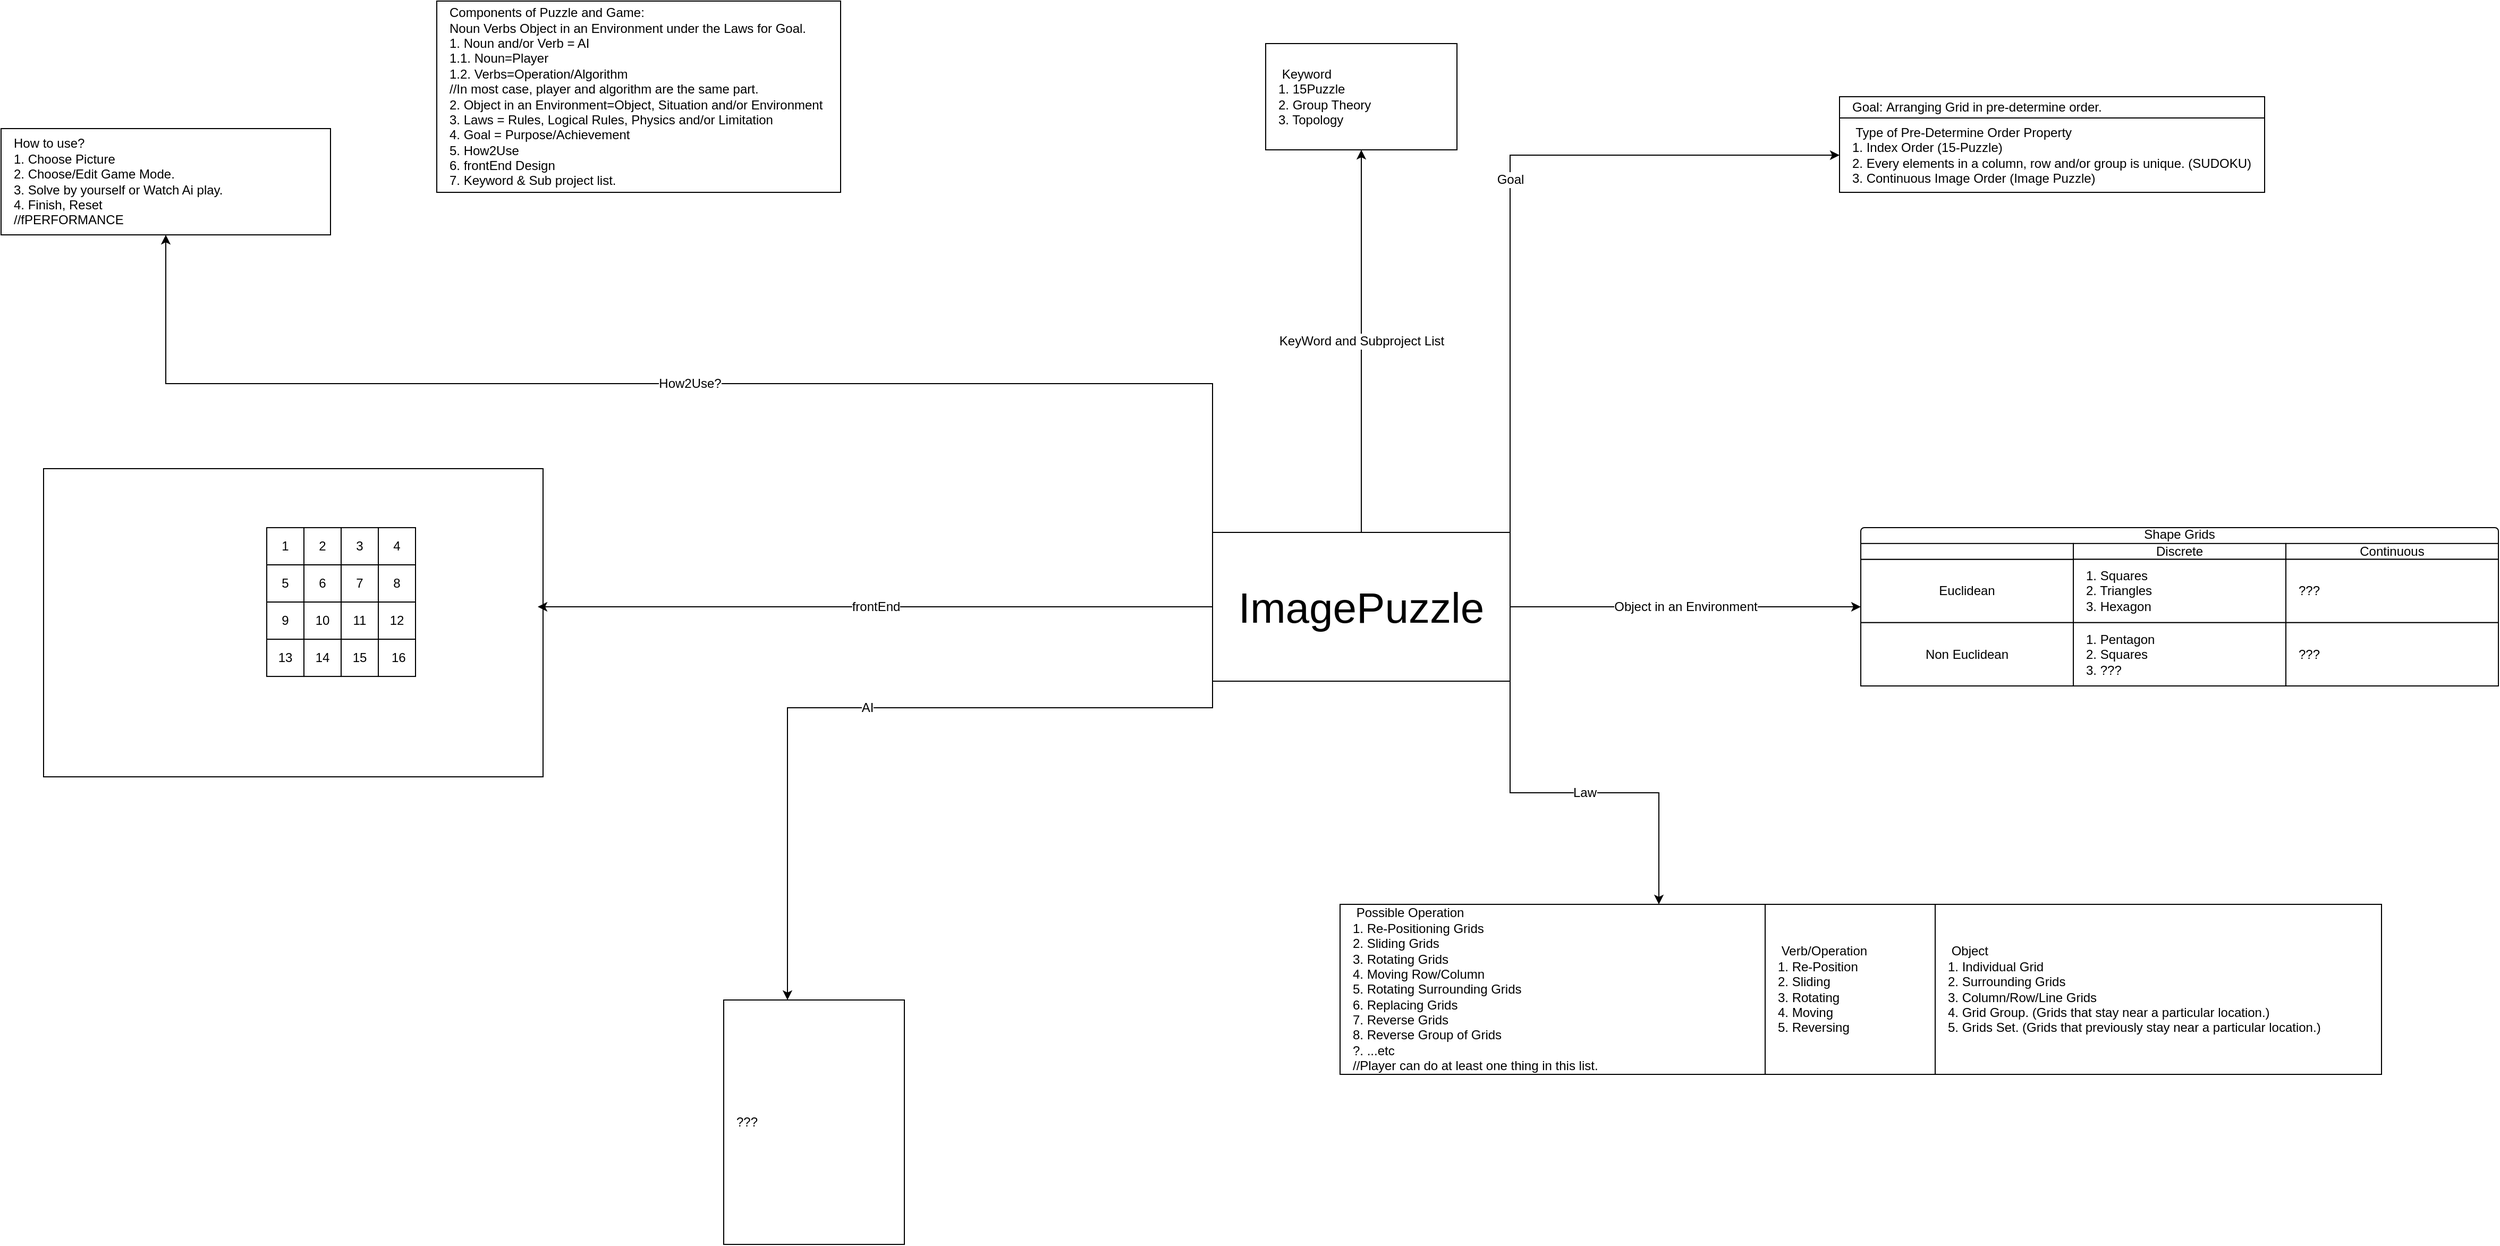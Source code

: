 <mxfile version="17.4.0" type="github">
  <diagram id="6oDgEVkb3G0dYZt31TxD" name="Page-1">
    <mxGraphModel dx="1458" dy="1333" grid="1" gridSize="10" guides="1" tooltips="1" connect="1" arrows="1" fold="1" page="1" pageScale="1" pageWidth="850" pageHeight="1100" math="0" shadow="0">
      <root>
        <mxCell id="0" />
        <mxCell id="1" parent="0" />
        <mxCell id="-J-nYcljLcr5aQcuRWhF-20" value="" style="rounded=0;whiteSpace=wrap;html=1;fontSize=12;" vertex="1" parent="1">
          <mxGeometry x="100" y="490" width="470" height="290" as="geometry" />
        </mxCell>
        <mxCell id="2gLC2EfKz5ei1ZDdkJLl-1" value="&lt;span style=&quot;white-space: pre&quot;&gt; Keyword&lt;br&gt;1. 15Puzzle&lt;br&gt;2. Group Theory&lt;br/&gt;3. Topology&lt;br&gt;&lt;/span&gt;" style="rounded=0;whiteSpace=wrap;html=1;align=left;spacingLeft=10;" parent="1" vertex="1">
          <mxGeometry x="1250" y="90" width="180" height="100" as="geometry" />
        </mxCell>
        <mxCell id="2gLC2EfKz5ei1ZDdkJLl-32" value="" style="group" parent="1" vertex="1" connectable="0">
          <mxGeometry x="1790" y="140" width="400" height="90" as="geometry" />
        </mxCell>
        <mxCell id="2gLC2EfKz5ei1ZDdkJLl-29" value="Goal:&amp;nbsp;Arranging Grid in pre-determine order." style="rounded=0;whiteSpace=wrap;html=1;fontSize=12;fillColor=#FFFFFF;align=left;spacingLeft=10;" parent="2gLC2EfKz5ei1ZDdkJLl-32" vertex="1">
          <mxGeometry width="400" height="20" as="geometry" />
        </mxCell>
        <mxCell id="2gLC2EfKz5ei1ZDdkJLl-30" value="&lt;span style=&quot;white-space: pre&quot;&gt; Type of Pre-Determine Order Property&lt;/span&gt;&lt;br style=&quot;font-size: 12px&quot;&gt;&lt;span style=&quot;white-space: pre&quot;&gt;1. Index Order (15-Puzzle)&lt;/span&gt;&lt;br&gt;&lt;span style=&quot;white-space: pre&quot;&gt;2. Every elements in a column, row and/or group is unique. (SUDOKU)&lt;/span&gt;&lt;br style=&quot;font-size: 12px&quot;&gt;&lt;span style=&quot;white-space: pre&quot;&gt;3. Continuous Image Order (Image Puzzle)&lt;br&gt;&lt;/span&gt;" style="rounded=0;whiteSpace=wrap;html=1;fontSize=12;fillColor=#FFFFFF;align=left;spacingLeft=10;" parent="2gLC2EfKz5ei1ZDdkJLl-32" vertex="1">
          <mxGeometry y="20" width="400" height="70" as="geometry" />
        </mxCell>
        <mxCell id="wigdRvOD5uhrK0sEMZyR-2" value="&lt;span&gt; How to use?&lt;br&gt;1. Choose Picture&lt;br&gt;2. Choose/Edit Game Mode.&lt;br&gt;3. Solve by yourself or Watch Ai play.&lt;br&gt;4. Finish, Reset&lt;br&gt;//fPERFORMANCE&lt;br&gt;&lt;/span&gt;" style="rounded=0;whiteSpace=wrap;html=1;align=left;spacingLeft=10;" parent="1" vertex="1">
          <mxGeometry x="60" y="170" width="310" height="100" as="geometry" />
        </mxCell>
        <mxCell id="wigdRvOD5uhrK0sEMZyR-3" value="&lt;span&gt; Components of Puzzle and Game:&lt;br&gt;Noun Verbs Object in an Environment under the Laws for Goal.&lt;br&gt;1. Noun and/or Verb = AI&lt;br&gt;1.1. Noun=Player&lt;br&gt;1.2. Verbs=Operation/Algorithm&lt;br&gt;//In most case, player and algorithm are the same part.&lt;br&gt;2. Object in an Environment=Object, Situation and/or Environment&lt;br&gt;3. Laws = Rules, Logical Rules, Physics and/or Limitation&lt;br&gt;4. Goal = Purpose/Achievement&lt;br&gt;&lt;/span&gt;&lt;span&gt;5. How2Use&lt;/span&gt;&lt;br&gt;&lt;span&gt;6. frontEnd Design&lt;/span&gt;&lt;br&gt;&lt;span&gt;7. Keyword &amp;amp; Sub project list.&lt;/span&gt;&lt;span&gt;&lt;br&gt;&lt;/span&gt;" style="rounded=0;whiteSpace=wrap;html=1;align=left;spacingLeft=10;" parent="1" vertex="1">
          <mxGeometry x="470" y="50" width="380" height="180" as="geometry" />
        </mxCell>
        <mxCell id="-J-nYcljLcr5aQcuRWhF-3" value="" style="group" vertex="1" connectable="0" parent="1">
          <mxGeometry x="310" y="545.53" width="140" height="140" as="geometry" />
        </mxCell>
        <mxCell id="2gLC2EfKz5ei1ZDdkJLl-37" value="1" style="whiteSpace=wrap;html=1;aspect=fixed;fontSize=12;fillColor=#FFFFFF;" parent="-J-nYcljLcr5aQcuRWhF-3" vertex="1">
          <mxGeometry width="35" height="35" as="geometry" />
        </mxCell>
        <mxCell id="2gLC2EfKz5ei1ZDdkJLl-39" value="2" style="whiteSpace=wrap;html=1;aspect=fixed;fontSize=12;fillColor=#FFFFFF;" parent="-J-nYcljLcr5aQcuRWhF-3" vertex="1">
          <mxGeometry x="35" width="35" height="35" as="geometry" />
        </mxCell>
        <mxCell id="2gLC2EfKz5ei1ZDdkJLl-40" value="3" style="whiteSpace=wrap;html=1;aspect=fixed;fontSize=12;fillColor=#FFFFFF;" parent="-J-nYcljLcr5aQcuRWhF-3" vertex="1">
          <mxGeometry x="70" width="35" height="35" as="geometry" />
        </mxCell>
        <mxCell id="2gLC2EfKz5ei1ZDdkJLl-41" value="4" style="whiteSpace=wrap;html=1;aspect=fixed;fontSize=12;fillColor=#FFFFFF;" parent="-J-nYcljLcr5aQcuRWhF-3" vertex="1">
          <mxGeometry x="105" width="35" height="35" as="geometry" />
        </mxCell>
        <mxCell id="2gLC2EfKz5ei1ZDdkJLl-42" value="5" style="whiteSpace=wrap;html=1;aspect=fixed;fontSize=12;fillColor=#FFFFFF;" parent="-J-nYcljLcr5aQcuRWhF-3" vertex="1">
          <mxGeometry y="35" width="35" height="35" as="geometry" />
        </mxCell>
        <mxCell id="2gLC2EfKz5ei1ZDdkJLl-43" value="6" style="whiteSpace=wrap;html=1;aspect=fixed;fontSize=12;fillColor=#FFFFFF;" parent="-J-nYcljLcr5aQcuRWhF-3" vertex="1">
          <mxGeometry x="35" y="35" width="35" height="35" as="geometry" />
        </mxCell>
        <mxCell id="2gLC2EfKz5ei1ZDdkJLl-51" value="7" style="whiteSpace=wrap;html=1;aspect=fixed;fontSize=12;fillColor=#FFFFFF;" parent="-J-nYcljLcr5aQcuRWhF-3" vertex="1">
          <mxGeometry x="70" y="35" width="35" height="35" as="geometry" />
        </mxCell>
        <mxCell id="2gLC2EfKz5ei1ZDdkJLl-52" value="8" style="whiteSpace=wrap;html=1;aspect=fixed;fontSize=12;fillColor=#FFFFFF;" parent="-J-nYcljLcr5aQcuRWhF-3" vertex="1">
          <mxGeometry x="105" y="35" width="35" height="35" as="geometry" />
        </mxCell>
        <mxCell id="2gLC2EfKz5ei1ZDdkJLl-54" value="15" style="whiteSpace=wrap;html=1;aspect=fixed;fontSize=12;fillColor=#FFFFFF;" parent="-J-nYcljLcr5aQcuRWhF-3" vertex="1">
          <mxGeometry x="70" y="105" width="35" height="35" as="geometry" />
        </mxCell>
        <mxCell id="2gLC2EfKz5ei1ZDdkJLl-55" value="14" style="whiteSpace=wrap;html=1;aspect=fixed;fontSize=12;fillColor=#FFFFFF;" parent="-J-nYcljLcr5aQcuRWhF-3" vertex="1">
          <mxGeometry x="35" y="105" width="35" height="35" as="geometry" />
        </mxCell>
        <mxCell id="2gLC2EfKz5ei1ZDdkJLl-56" value="13" style="whiteSpace=wrap;html=1;aspect=fixed;fontSize=12;fillColor=#FFFFFF;" parent="-J-nYcljLcr5aQcuRWhF-3" vertex="1">
          <mxGeometry y="105" width="35" height="35" as="geometry" />
        </mxCell>
        <mxCell id="2gLC2EfKz5ei1ZDdkJLl-57" value="9" style="whiteSpace=wrap;html=1;aspect=fixed;fontSize=12;fillColor=#FFFFFF;" parent="-J-nYcljLcr5aQcuRWhF-3" vertex="1">
          <mxGeometry y="70" width="35" height="35" as="geometry" />
        </mxCell>
        <mxCell id="2gLC2EfKz5ei1ZDdkJLl-58" value="10" style="whiteSpace=wrap;html=1;aspect=fixed;fontSize=12;fillColor=#FFFFFF;" parent="-J-nYcljLcr5aQcuRWhF-3" vertex="1">
          <mxGeometry x="35" y="70" width="35" height="35" as="geometry" />
        </mxCell>
        <mxCell id="2gLC2EfKz5ei1ZDdkJLl-59" value="11" style="whiteSpace=wrap;html=1;aspect=fixed;fontSize=12;fillColor=#FFFFFF;" parent="-J-nYcljLcr5aQcuRWhF-3" vertex="1">
          <mxGeometry x="70" y="70" width="35" height="35" as="geometry" />
        </mxCell>
        <mxCell id="2gLC2EfKz5ei1ZDdkJLl-60" value="12" style="whiteSpace=wrap;html=1;aspect=fixed;fontSize=12;fillColor=#FFFFFF;" parent="-J-nYcljLcr5aQcuRWhF-3" vertex="1">
          <mxGeometry x="105" y="70" width="35" height="35" as="geometry" />
        </mxCell>
        <mxCell id="-J-nYcljLcr5aQcuRWhF-2" value="&amp;nbsp;16" style="whiteSpace=wrap;html=1;aspect=fixed;fontSize=12;fillColor=#FFFFFF;" vertex="1" parent="-J-nYcljLcr5aQcuRWhF-3">
          <mxGeometry x="105" y="105" width="35" height="35" as="geometry" />
        </mxCell>
        <mxCell id="-J-nYcljLcr5aQcuRWhF-8" value="frontEnd" style="edgeStyle=orthogonalEdgeStyle;rounded=0;orthogonalLoop=1;jettySize=auto;html=1;fontSize=12;" edge="1" parent="1" source="-J-nYcljLcr5aQcuRWhF-7">
          <mxGeometry relative="1" as="geometry">
            <mxPoint x="565" y="620" as="targetPoint" />
          </mxGeometry>
        </mxCell>
        <mxCell id="-J-nYcljLcr5aQcuRWhF-10" value="How2Use?" style="edgeStyle=orthogonalEdgeStyle;rounded=0;orthogonalLoop=1;jettySize=auto;html=1;exitX=0;exitY=0;exitDx=0;exitDy=0;fontSize=12;" edge="1" parent="1" source="-J-nYcljLcr5aQcuRWhF-7" target="wigdRvOD5uhrK0sEMZyR-2">
          <mxGeometry relative="1" as="geometry" />
        </mxCell>
        <mxCell id="-J-nYcljLcr5aQcuRWhF-11" value="KeyWord and Subproject List" style="edgeStyle=orthogonalEdgeStyle;rounded=0;orthogonalLoop=1;jettySize=auto;html=1;exitX=0.5;exitY=0;exitDx=0;exitDy=0;entryX=0.5;entryY=1;entryDx=0;entryDy=0;fontSize=12;" edge="1" parent="1" source="-J-nYcljLcr5aQcuRWhF-7" target="2gLC2EfKz5ei1ZDdkJLl-1">
          <mxGeometry relative="1" as="geometry" />
        </mxCell>
        <mxCell id="-J-nYcljLcr5aQcuRWhF-12" value="Goal" style="edgeStyle=orthogonalEdgeStyle;rounded=0;orthogonalLoop=1;jettySize=auto;html=1;exitX=1;exitY=0;exitDx=0;exitDy=0;fontSize=12;entryX=0;entryY=0.5;entryDx=0;entryDy=0;" edge="1" parent="1" source="-J-nYcljLcr5aQcuRWhF-7" target="2gLC2EfKz5ei1ZDdkJLl-30">
          <mxGeometry relative="1" as="geometry">
            <mxPoint x="1670" y="200" as="targetPoint" />
          </mxGeometry>
        </mxCell>
        <mxCell id="-J-nYcljLcr5aQcuRWhF-15" value="Object in an Environment" style="edgeStyle=orthogonalEdgeStyle;rounded=0;orthogonalLoop=1;jettySize=auto;html=1;exitX=1;exitY=0.5;exitDx=0;exitDy=0;fontSize=12;entryX=0;entryY=0.75;entryDx=0;entryDy=0;" edge="1" parent="1" source="-J-nYcljLcr5aQcuRWhF-7" target="2gLC2EfKz5ei1ZDdkJLl-21">
          <mxGeometry relative="1" as="geometry">
            <mxPoint x="1850" y="565" as="targetPoint" />
          </mxGeometry>
        </mxCell>
        <mxCell id="-J-nYcljLcr5aQcuRWhF-16" value="Law" style="edgeStyle=orthogonalEdgeStyle;rounded=0;orthogonalLoop=1;jettySize=auto;html=1;entryX=0.75;entryY=0;entryDx=0;entryDy=0;fontSize=12;exitX=1;exitY=1;exitDx=0;exitDy=0;" edge="1" parent="1" source="-J-nYcljLcr5aQcuRWhF-7" target="2gLC2EfKz5ei1ZDdkJLl-31">
          <mxGeometry relative="1" as="geometry" />
        </mxCell>
        <mxCell id="-J-nYcljLcr5aQcuRWhF-23" value="AI" style="edgeStyle=orthogonalEdgeStyle;rounded=0;orthogonalLoop=1;jettySize=auto;html=1;exitX=0;exitY=1;exitDx=0;exitDy=0;fontSize=12;" edge="1" parent="1" source="-J-nYcljLcr5aQcuRWhF-7">
          <mxGeometry relative="1" as="geometry">
            <mxPoint x="800" y="990" as="targetPoint" />
            <Array as="points">
              <mxPoint x="1200" y="715" />
              <mxPoint x="800" y="715" />
              <mxPoint x="800" y="740" />
            </Array>
          </mxGeometry>
        </mxCell>
        <mxCell id="-J-nYcljLcr5aQcuRWhF-7" value="ImagePuzzle" style="rounded=0;whiteSpace=wrap;html=1;fontSize=40;" vertex="1" parent="1">
          <mxGeometry x="1200" y="550" width="280" height="140" as="geometry" />
        </mxCell>
        <mxCell id="-J-nYcljLcr5aQcuRWhF-17" value="" style="group" vertex="1" connectable="0" parent="1">
          <mxGeometry x="1320" y="900" width="980" height="160" as="geometry" />
        </mxCell>
        <mxCell id="2gLC2EfKz5ei1ZDdkJLl-31" value="&lt;span style=&quot;white-space: pre&quot;&gt; Possible Operation&lt;br&gt;1. Re-Positioning Grids&lt;br&gt;2. Sliding Grids&lt;br&gt;3. Rotating Grids&lt;br&gt;4. Moving Row/Column&lt;br&gt;5. Rotating Surrounding Grids&lt;br&gt;6. Replacing Grids&lt;br&gt;7. Reverse Grids&lt;br&gt;8. Reverse Group of Grids&lt;br&gt;?. ...etc&lt;br&gt;//Player can do at least one thing in this list.&lt;br&gt;&lt;/span&gt;" style="rounded=0;whiteSpace=wrap;html=1;fontSize=12;fillColor=#FFFFFF;align=left;spacingLeft=10;" parent="-J-nYcljLcr5aQcuRWhF-17" vertex="1">
          <mxGeometry width="400" height="160" as="geometry" />
        </mxCell>
        <mxCell id="wigdRvOD5uhrK0sEMZyR-1" value="" style="group" parent="-J-nYcljLcr5aQcuRWhF-17" vertex="1" connectable="0">
          <mxGeometry x="400" width="580" height="160" as="geometry" />
        </mxCell>
        <mxCell id="2gLC2EfKz5ei1ZDdkJLl-36" value="&lt;span style=&quot;white-space: pre&quot;&gt; Verb/Operation&lt;br&gt;1. Re-Position&lt;br&gt;2. Sliding&lt;br&gt;3. Rotating&lt;br&gt;4. Moving&lt;br&gt;5. Reversing&lt;br&gt;&lt;/span&gt;" style="rounded=0;whiteSpace=wrap;html=1;fontSize=12;fillColor=#FFFFFF;align=left;spacingLeft=10;" parent="wigdRvOD5uhrK0sEMZyR-1" vertex="1">
          <mxGeometry width="160" height="160" as="geometry" />
        </mxCell>
        <mxCell id="2gLC2EfKz5ei1ZDdkJLl-38" value="&lt;span style=&quot;white-space: pre&quot;&gt;&lt;span style=&quot;white-space: pre&quot;&gt; Object&lt;br&gt;&lt;/span&gt;1. Individual Grid&lt;br&gt;2. Surrounding Grids&lt;br&gt;3. &lt;/span&gt;&lt;span style=&quot;white-space: pre&quot;&gt;Column/Row/Line Grids&lt;/span&gt;&lt;br&gt;&lt;span style=&quot;white-space: pre&quot;&gt;4. Grid Group. (Grids that stay near a particular location.)&lt;/span&gt;&lt;br&gt;&lt;span style=&quot;white-space: pre&quot;&gt;5. Grids Set. (Grids that previously stay near a particular location.)&lt;br&gt;&lt;/span&gt;" style="rounded=0;whiteSpace=wrap;html=1;fontSize=12;fillColor=#FFFFFF;align=left;spacingLeft=10;" parent="wigdRvOD5uhrK0sEMZyR-1" vertex="1">
          <mxGeometry x="160" width="420" height="160" as="geometry" />
        </mxCell>
        <mxCell id="2gLC2EfKz5ei1ZDdkJLl-33" value="" style="group" parent="1" vertex="1" connectable="0">
          <mxGeometry x="1810" y="545.53" width="600" height="148.94" as="geometry" />
        </mxCell>
        <mxCell id="2gLC2EfKz5ei1ZDdkJLl-28" value="Shape Grids" style="rounded=1;whiteSpace=wrap;html=1;fontSize=12;fillColor=#FFFFFF;spacingTop=-10;" parent="2gLC2EfKz5ei1ZDdkJLl-33" vertex="1">
          <mxGeometry width="600" height="22.341" as="geometry" />
        </mxCell>
        <mxCell id="2gLC2EfKz5ei1ZDdkJLl-19" value="Discrete" style="rounded=0;whiteSpace=wrap;html=1;fontSize=12;fillColor=#FFFFFF;" parent="2gLC2EfKz5ei1ZDdkJLl-33" vertex="1">
          <mxGeometry x="200" y="14.894" width="200" height="14.894" as="geometry" />
        </mxCell>
        <mxCell id="2gLC2EfKz5ei1ZDdkJLl-20" value="Continuous" style="rounded=0;whiteSpace=wrap;html=1;fontSize=12;fillColor=#FFFFFF;" parent="2gLC2EfKz5ei1ZDdkJLl-33" vertex="1">
          <mxGeometry x="400" y="14.894" width="200" height="14.894" as="geometry" />
        </mxCell>
        <mxCell id="2gLC2EfKz5ei1ZDdkJLl-21" value="Euclidean" style="rounded=0;whiteSpace=wrap;html=1;fontSize=12;fillColor=#FFFFFF;" parent="2gLC2EfKz5ei1ZDdkJLl-33" vertex="1">
          <mxGeometry y="29.788" width="200" height="59.576" as="geometry" />
        </mxCell>
        <mxCell id="2gLC2EfKz5ei1ZDdkJLl-22" value="Non Euclidean" style="rounded=0;whiteSpace=wrap;html=1;fontSize=12;fillColor=#FFFFFF;" parent="2gLC2EfKz5ei1ZDdkJLl-33" vertex="1">
          <mxGeometry y="89.364" width="200" height="59.576" as="geometry" />
        </mxCell>
        <mxCell id="2gLC2EfKz5ei1ZDdkJLl-23" value="1. Squares&lt;br style=&quot;font-size: 12px;&quot;&gt;2. Triangles&lt;br style=&quot;font-size: 12px;&quot;&gt;3. Hexagon" style="rounded=0;whiteSpace=wrap;html=1;fontSize=12;fillColor=#FFFFFF;align=left;spacingLeft=10;" parent="2gLC2EfKz5ei1ZDdkJLl-33" vertex="1">
          <mxGeometry x="200" y="29.788" width="200" height="59.576" as="geometry" />
        </mxCell>
        <mxCell id="2gLC2EfKz5ei1ZDdkJLl-24" value="1. Pentagon&lt;br style=&quot;font-size: 12px&quot;&gt;2. Squares&lt;br style=&quot;font-size: 12px&quot;&gt;3. ???" style="rounded=0;whiteSpace=wrap;html=1;fontSize=12;fillColor=#FFFFFF;align=left;spacingLeft=10;" parent="2gLC2EfKz5ei1ZDdkJLl-33" vertex="1">
          <mxGeometry x="200" y="89.364" width="200" height="59.576" as="geometry" />
        </mxCell>
        <mxCell id="2gLC2EfKz5ei1ZDdkJLl-25" value="???" style="rounded=0;whiteSpace=wrap;html=1;fontSize=12;fillColor=#FFFFFF;align=left;spacingLeft=10;" parent="2gLC2EfKz5ei1ZDdkJLl-33" vertex="1">
          <mxGeometry x="400" y="29.788" width="200" height="59.576" as="geometry" />
        </mxCell>
        <mxCell id="2gLC2EfKz5ei1ZDdkJLl-26" value="???" style="rounded=0;whiteSpace=wrap;html=1;fontSize=12;fillColor=#FFFFFF;align=left;spacingLeft=10;" parent="2gLC2EfKz5ei1ZDdkJLl-33" vertex="1">
          <mxGeometry x="400" y="89.364" width="200" height="59.576" as="geometry" />
        </mxCell>
        <mxCell id="2gLC2EfKz5ei1ZDdkJLl-27" value="" style="rounded=0;whiteSpace=wrap;html=1;fontSize=12;fillColor=#FFFFFF;" parent="2gLC2EfKz5ei1ZDdkJLl-33" vertex="1">
          <mxGeometry y="14.894" width="200" height="14.894" as="geometry" />
        </mxCell>
        <mxCell id="-J-nYcljLcr5aQcuRWhF-24" value="???" style="rounded=0;whiteSpace=wrap;html=1;fontSize=12;align=left;spacingLeft=10;" vertex="1" parent="1">
          <mxGeometry x="740" y="990" width="170" height="230" as="geometry" />
        </mxCell>
      </root>
    </mxGraphModel>
  </diagram>
</mxfile>
